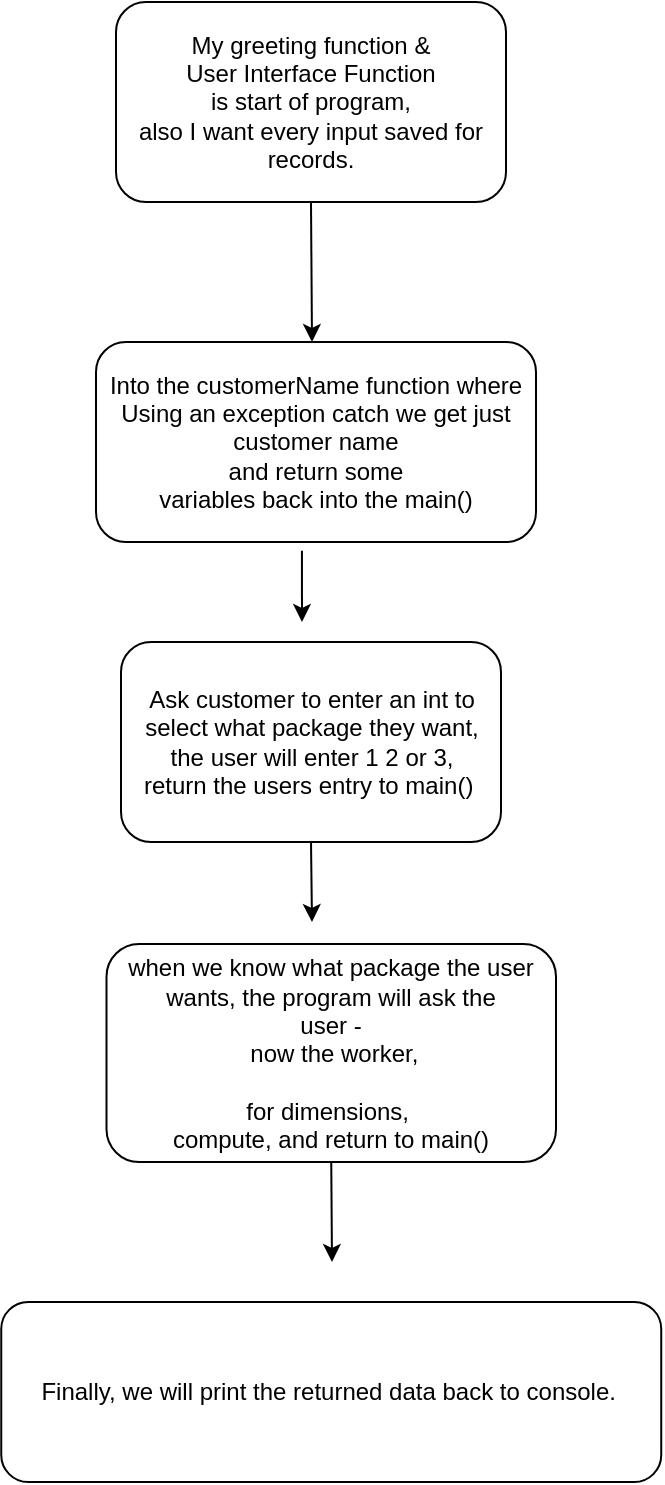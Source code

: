<mxfile version="20.1.1" type="github"><diagram id="hr8kCB_xXUHxk8EA3XqF" name="Page-1"><mxGraphModel dx="987" dy="497" grid="1" gridSize="10" guides="1" tooltips="1" connect="1" arrows="1" fold="1" page="1" pageScale="1" pageWidth="850" pageHeight="1100" math="0" shadow="0"><root><mxCell id="0"/><mxCell id="1" parent="0"/><mxCell id="3VifK8WGh7skRykXciJW-1" value="My greeting function &amp;amp;&lt;br&gt;User Interface Function&lt;br&gt;is start of program,&lt;br&gt;also I want every input saved for records." style="rounded=1;whiteSpace=wrap;html=1;" parent="1" vertex="1"><mxGeometry x="290" y="10" width="195" height="100" as="geometry"/></mxCell><mxCell id="3VifK8WGh7skRykXciJW-2" value="" style="endArrow=classic;html=1;rounded=0;exitX=0.5;exitY=1;exitDx=0;exitDy=0;" parent="1" source="3VifK8WGh7skRykXciJW-1" edge="1"><mxGeometry width="50" height="50" relative="1" as="geometry"><mxPoint x="360" y="280" as="sourcePoint"/><mxPoint x="388" y="180" as="targetPoint"/></mxGeometry></mxCell><mxCell id="3VifK8WGh7skRykXciJW-3" value="Into the customerName function where&lt;br&gt;Using an exception catch we get just customer name&lt;br&gt;&amp;nbsp;and return some&amp;nbsp;&lt;br&gt;variables back into the main()" style="rounded=1;whiteSpace=wrap;html=1;" parent="1" vertex="1"><mxGeometry x="280" y="180" width="220" height="100" as="geometry"/></mxCell><mxCell id="3VifK8WGh7skRykXciJW-4" value="" style="endArrow=classic;html=1;rounded=0;exitX=0.468;exitY=1.044;exitDx=0;exitDy=0;exitPerimeter=0;" parent="1" source="3VifK8WGh7skRykXciJW-3" edge="1"><mxGeometry width="50" height="50" relative="1" as="geometry"><mxPoint x="360" y="280" as="sourcePoint"/><mxPoint x="383" y="320" as="targetPoint"/></mxGeometry></mxCell><mxCell id="3VifK8WGh7skRykXciJW-5" value="Ask customer to enter an int to select what package they want,&lt;br&gt;the user will enter 1 2 or 3,&lt;br&gt;return the users entry to main()&amp;nbsp;" style="rounded=1;whiteSpace=wrap;html=1;" parent="1" vertex="1"><mxGeometry x="292.5" y="330" width="190" height="100" as="geometry"/></mxCell><mxCell id="3VifK8WGh7skRykXciJW-7" value="" style="endArrow=classic;html=1;rounded=0;exitX=0.5;exitY=1;exitDx=0;exitDy=0;" parent="1" source="3VifK8WGh7skRykXciJW-5" edge="1"><mxGeometry width="50" height="50" relative="1" as="geometry"><mxPoint x="360" y="500" as="sourcePoint"/><mxPoint x="388" y="470" as="targetPoint"/></mxGeometry></mxCell><mxCell id="3VifK8WGh7skRykXciJW-8" value="when we know what package the user wants, the program will ask the &lt;br&gt;user -&lt;br&gt;&amp;nbsp;now the worker,&lt;br&gt;&lt;br&gt;for dimensions,&amp;nbsp;&lt;br&gt;compute, and return to main()" style="rounded=1;whiteSpace=wrap;html=1;" parent="1" vertex="1"><mxGeometry x="285.25" y="481" width="224.75" height="109" as="geometry"/></mxCell><mxCell id="3VifK8WGh7skRykXciJW-9" value="" style="endArrow=classic;html=1;rounded=0;exitX=0.5;exitY=1;exitDx=0;exitDy=0;" parent="1" source="3VifK8WGh7skRykXciJW-8" edge="1"><mxGeometry width="50" height="50" relative="1" as="geometry"><mxPoint x="360" y="630" as="sourcePoint"/><mxPoint x="398" y="640" as="targetPoint"/></mxGeometry></mxCell><mxCell id="3VifK8WGh7skRykXciJW-10" value="Finally, we will print the returned data back to console.&amp;nbsp;" style="rounded=1;whiteSpace=wrap;html=1;" parent="1" vertex="1"><mxGeometry x="232.62" y="660" width="330" height="90" as="geometry"/></mxCell></root></mxGraphModel></diagram></mxfile>